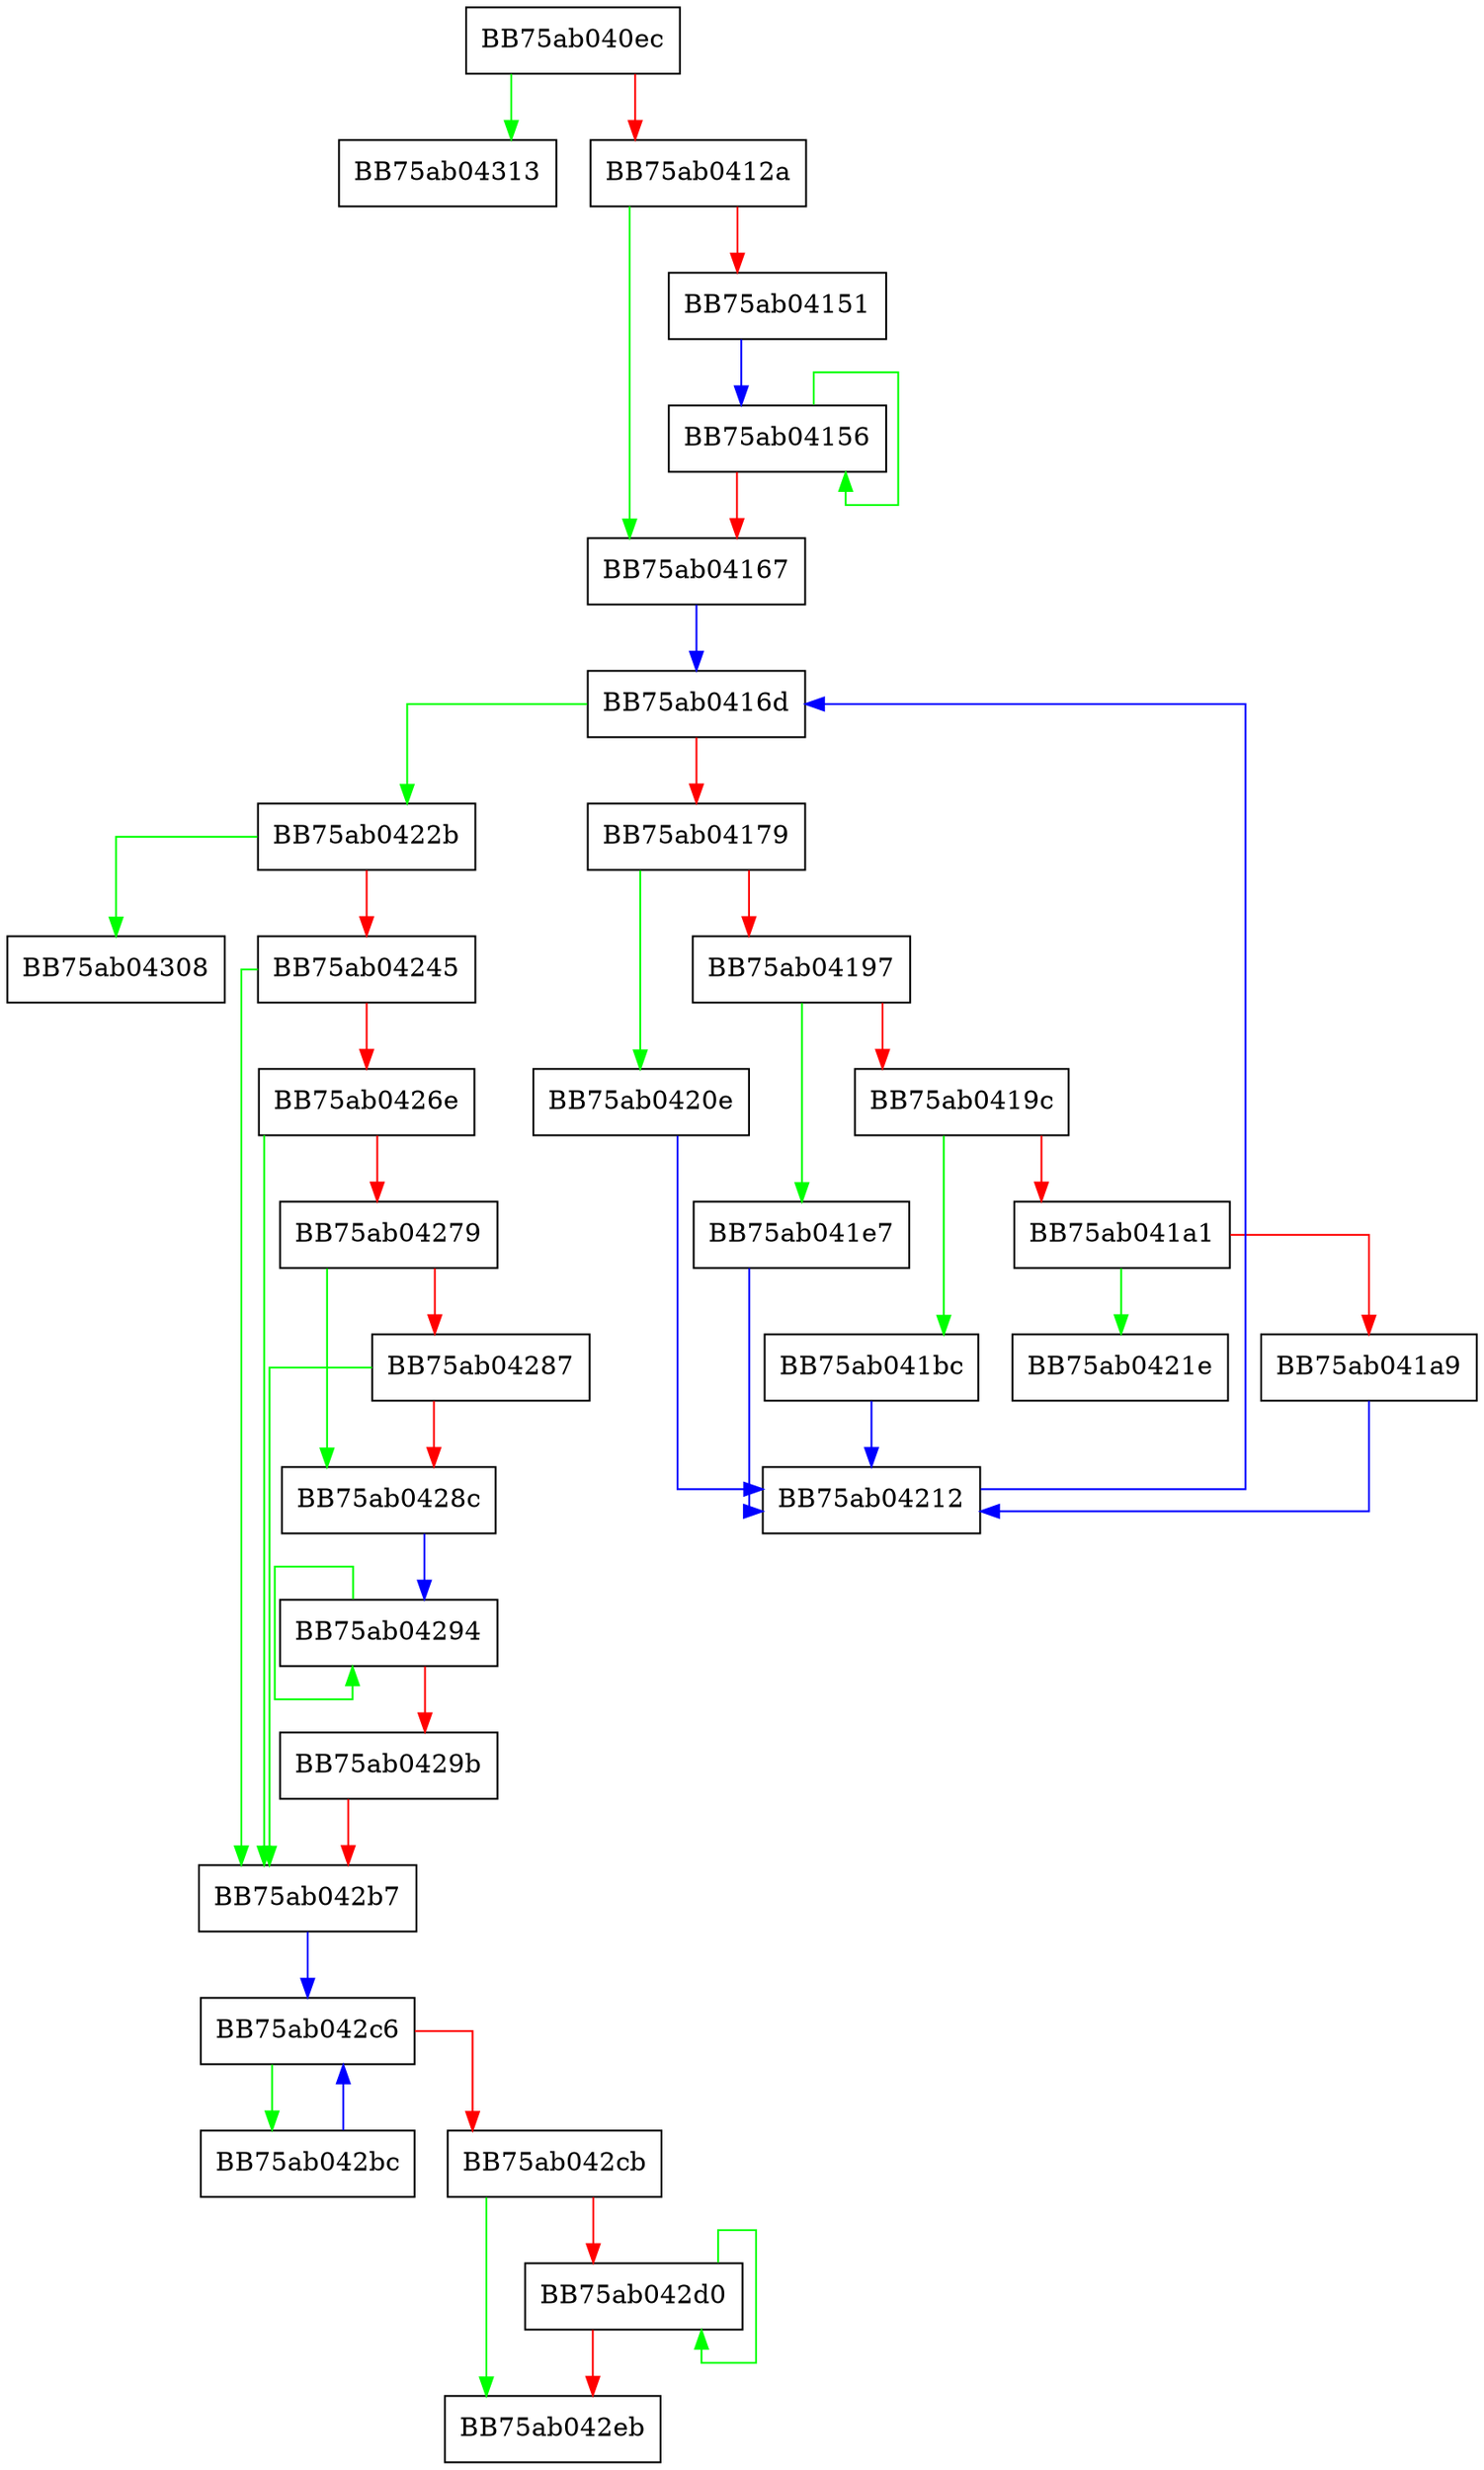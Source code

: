 digraph LoadConstants {
  node [shape="box"];
  graph [splines=ortho];
  BB75ab040ec -> BB75ab04313 [color="green"];
  BB75ab040ec -> BB75ab0412a [color="red"];
  BB75ab0412a -> BB75ab04167 [color="green"];
  BB75ab0412a -> BB75ab04151 [color="red"];
  BB75ab04151 -> BB75ab04156 [color="blue"];
  BB75ab04156 -> BB75ab04156 [color="green"];
  BB75ab04156 -> BB75ab04167 [color="red"];
  BB75ab04167 -> BB75ab0416d [color="blue"];
  BB75ab0416d -> BB75ab0422b [color="green"];
  BB75ab0416d -> BB75ab04179 [color="red"];
  BB75ab04179 -> BB75ab0420e [color="green"];
  BB75ab04179 -> BB75ab04197 [color="red"];
  BB75ab04197 -> BB75ab041e7 [color="green"];
  BB75ab04197 -> BB75ab0419c [color="red"];
  BB75ab0419c -> BB75ab041bc [color="green"];
  BB75ab0419c -> BB75ab041a1 [color="red"];
  BB75ab041a1 -> BB75ab0421e [color="green"];
  BB75ab041a1 -> BB75ab041a9 [color="red"];
  BB75ab041a9 -> BB75ab04212 [color="blue"];
  BB75ab041bc -> BB75ab04212 [color="blue"];
  BB75ab041e7 -> BB75ab04212 [color="blue"];
  BB75ab0420e -> BB75ab04212 [color="blue"];
  BB75ab04212 -> BB75ab0416d [color="blue"];
  BB75ab0422b -> BB75ab04308 [color="green"];
  BB75ab0422b -> BB75ab04245 [color="red"];
  BB75ab04245 -> BB75ab042b7 [color="green"];
  BB75ab04245 -> BB75ab0426e [color="red"];
  BB75ab0426e -> BB75ab042b7 [color="green"];
  BB75ab0426e -> BB75ab04279 [color="red"];
  BB75ab04279 -> BB75ab0428c [color="green"];
  BB75ab04279 -> BB75ab04287 [color="red"];
  BB75ab04287 -> BB75ab042b7 [color="green"];
  BB75ab04287 -> BB75ab0428c [color="red"];
  BB75ab0428c -> BB75ab04294 [color="blue"];
  BB75ab04294 -> BB75ab04294 [color="green"];
  BB75ab04294 -> BB75ab0429b [color="red"];
  BB75ab0429b -> BB75ab042b7 [color="red"];
  BB75ab042b7 -> BB75ab042c6 [color="blue"];
  BB75ab042bc -> BB75ab042c6 [color="blue"];
  BB75ab042c6 -> BB75ab042bc [color="green"];
  BB75ab042c6 -> BB75ab042cb [color="red"];
  BB75ab042cb -> BB75ab042eb [color="green"];
  BB75ab042cb -> BB75ab042d0 [color="red"];
  BB75ab042d0 -> BB75ab042d0 [color="green"];
  BB75ab042d0 -> BB75ab042eb [color="red"];
}